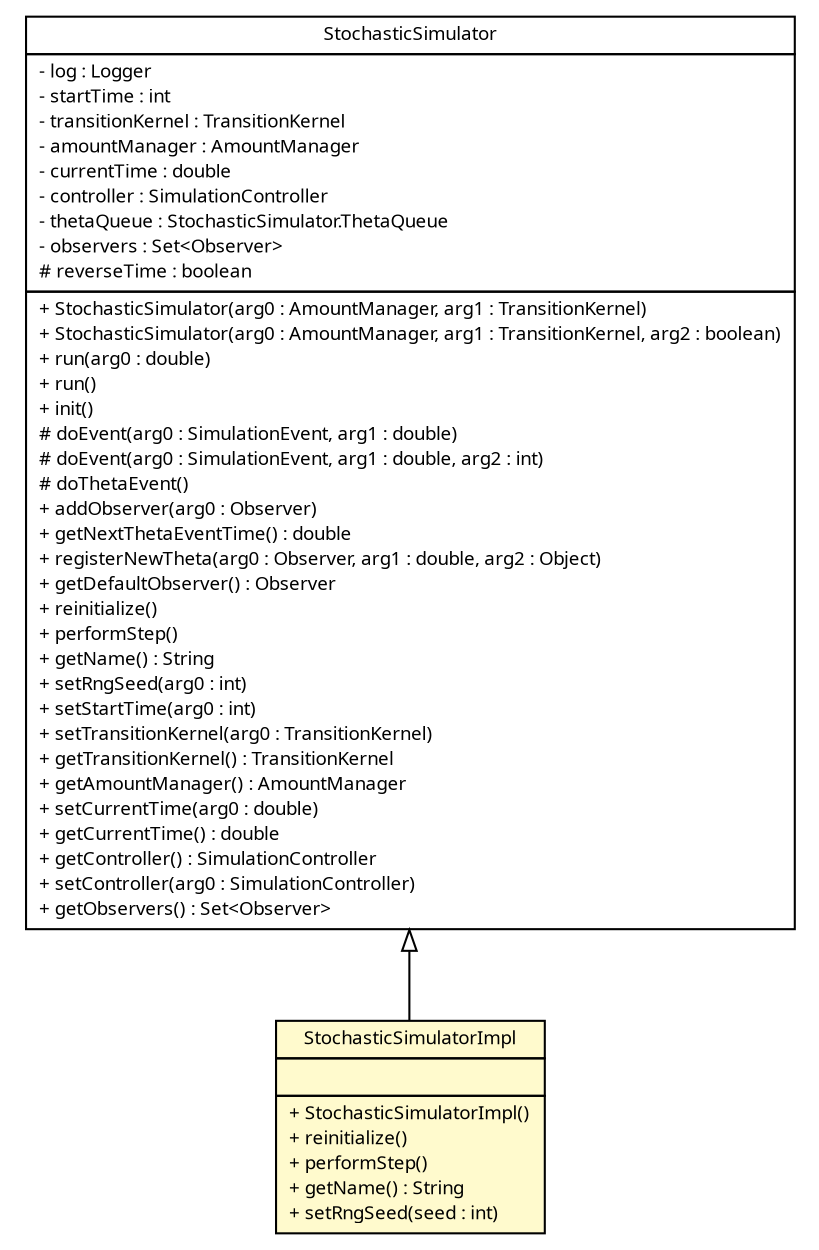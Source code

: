 #!/usr/local/bin/dot
#
# Class diagram 
# Generated by UMLGraph version R5_6 (http://www.umlgraph.org/)
#

digraph G {
	edge [fontname="Trebuchet MS",fontsize=10,labelfontname="Trebuchet MS",labelfontsize=10];
	node [fontname="Trebuchet MS",fontsize=10,shape=plaintext];
	nodesep=0.25;
	ranksep=0.5;
	// broadwick.stochastic.StochasticSimulatorTest.StochasticSimulatorImpl
	c1535 [label=<<table title="broadwick.stochastic.StochasticSimulatorTest.StochasticSimulatorImpl" border="0" cellborder="1" cellspacing="0" cellpadding="2" port="p" bgcolor="lemonChiffon" href="./StochasticSimulatorTest.StochasticSimulatorImpl.html">
		<tr><td><table border="0" cellspacing="0" cellpadding="1">
<tr><td align="center" balign="center"><font face="Trebuchet MS"> StochasticSimulatorImpl </font></td></tr>
		</table></td></tr>
		<tr><td><table border="0" cellspacing="0" cellpadding="1">
<tr><td align="left" balign="left">  </td></tr>
		</table></td></tr>
		<tr><td><table border="0" cellspacing="0" cellpadding="1">
<tr><td align="left" balign="left"> + StochasticSimulatorImpl() </td></tr>
<tr><td align="left" balign="left"> + reinitialize() </td></tr>
<tr><td align="left" balign="left"> + performStep() </td></tr>
<tr><td align="left" balign="left"> + getName() : String </td></tr>
<tr><td align="left" balign="left"> + setRngSeed(seed : int) </td></tr>
		</table></td></tr>
		</table>>, URL="./StochasticSimulatorTest.StochasticSimulatorImpl.html", fontname="Trebuchet MS", fontcolor="black", fontsize=9.0];
	//broadwick.stochastic.StochasticSimulatorTest.StochasticSimulatorImpl extends broadwick.stochastic.StochasticSimulator
	c1540:p -> c1535:p [dir=back,arrowtail=empty];
	// broadwick.stochastic.StochasticSimulator
	c1540 [label=<<table title="broadwick.stochastic.StochasticSimulator" border="0" cellborder="1" cellspacing="0" cellpadding="2" port="p" href="http://java.sun.com/j2se/1.4.2/docs/api/broadwick/stochastic/StochasticSimulator.html">
		<tr><td><table border="0" cellspacing="0" cellpadding="1">
<tr><td align="center" balign="center"><font face="Trebuchet MS"> StochasticSimulator </font></td></tr>
		</table></td></tr>
		<tr><td><table border="0" cellspacing="0" cellpadding="1">
<tr><td align="left" balign="left"> - log : Logger </td></tr>
<tr><td align="left" balign="left"> - startTime : int </td></tr>
<tr><td align="left" balign="left"> - transitionKernel : TransitionKernel </td></tr>
<tr><td align="left" balign="left"> - amountManager : AmountManager </td></tr>
<tr><td align="left" balign="left"> - currentTime : double </td></tr>
<tr><td align="left" balign="left"> - controller : SimulationController </td></tr>
<tr><td align="left" balign="left"> - thetaQueue : StochasticSimulator.ThetaQueue </td></tr>
<tr><td align="left" balign="left"> - observers : Set&lt;Observer&gt; </td></tr>
<tr><td align="left" balign="left"> # reverseTime : boolean </td></tr>
		</table></td></tr>
		<tr><td><table border="0" cellspacing="0" cellpadding="1">
<tr><td align="left" balign="left"> + StochasticSimulator(arg0 : AmountManager, arg1 : TransitionKernel) </td></tr>
<tr><td align="left" balign="left"> + StochasticSimulator(arg0 : AmountManager, arg1 : TransitionKernel, arg2 : boolean) </td></tr>
<tr><td align="left" balign="left"> + run(arg0 : double) </td></tr>
<tr><td align="left" balign="left"> + run() </td></tr>
<tr><td align="left" balign="left"> + init() </td></tr>
<tr><td align="left" balign="left"> # doEvent(arg0 : SimulationEvent, arg1 : double) </td></tr>
<tr><td align="left" balign="left"> # doEvent(arg0 : SimulationEvent, arg1 : double, arg2 : int) </td></tr>
<tr><td align="left" balign="left"> # doThetaEvent() </td></tr>
<tr><td align="left" balign="left"> + addObserver(arg0 : Observer) </td></tr>
<tr><td align="left" balign="left"> + getNextThetaEventTime() : double </td></tr>
<tr><td align="left" balign="left"> + registerNewTheta(arg0 : Observer, arg1 : double, arg2 : Object) </td></tr>
<tr><td align="left" balign="left"> + getDefaultObserver() : Observer </td></tr>
<tr><td align="left" balign="left"><font face="Trebuchet MS" point-size="9.0"> + reinitialize() </font></td></tr>
<tr><td align="left" balign="left"><font face="Trebuchet MS" point-size="9.0"> + performStep() </font></td></tr>
<tr><td align="left" balign="left"><font face="Trebuchet MS" point-size="9.0"> + getName() : String </font></td></tr>
<tr><td align="left" balign="left"><font face="Trebuchet MS" point-size="9.0"> + setRngSeed(arg0 : int) </font></td></tr>
<tr><td align="left" balign="left"> + setStartTime(arg0 : int) </td></tr>
<tr><td align="left" balign="left"> + setTransitionKernel(arg0 : TransitionKernel) </td></tr>
<tr><td align="left" balign="left"> + getTransitionKernel() : TransitionKernel </td></tr>
<tr><td align="left" balign="left"> + getAmountManager() : AmountManager </td></tr>
<tr><td align="left" balign="left"> + setCurrentTime(arg0 : double) </td></tr>
<tr><td align="left" balign="left"> + getCurrentTime() : double </td></tr>
<tr><td align="left" balign="left"> + getController() : SimulationController </td></tr>
<tr><td align="left" balign="left"> + setController(arg0 : SimulationController) </td></tr>
<tr><td align="left" balign="left"> + getObservers() : Set&lt;Observer&gt; </td></tr>
		</table></td></tr>
		</table>>, URL="http://java.sun.com/j2se/1.4.2/docs/api/broadwick/stochastic/StochasticSimulator.html", fontname="Trebuchet MS", fontcolor="black", fontsize=9.0];
}

